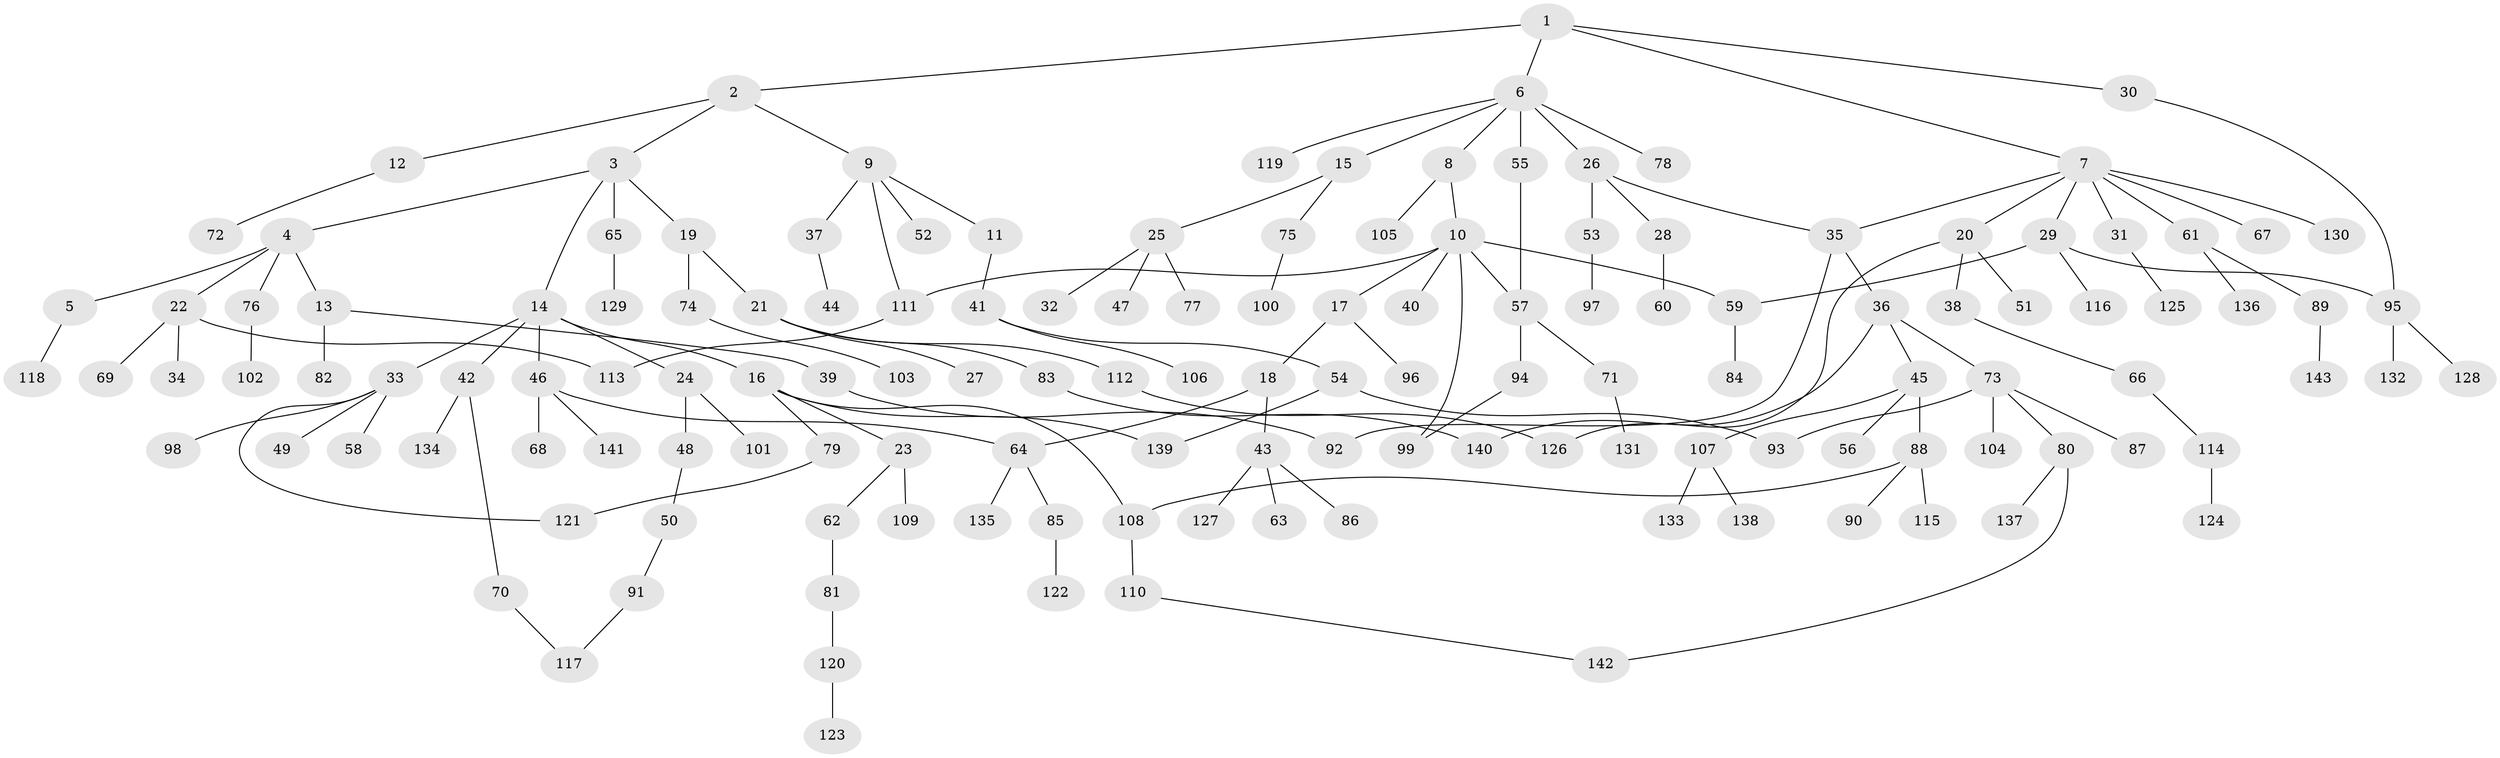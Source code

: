 // coarse degree distribution, {29: 0.023255813953488372, 3: 0.023255813953488372, 4: 0.023255813953488372, 5: 0.046511627906976744, 2: 0.23255813953488372, 1: 0.627906976744186, 9: 0.023255813953488372}
// Generated by graph-tools (version 1.1) at 2025/16/03/04/25 18:16:51]
// undirected, 143 vertices, 159 edges
graph export_dot {
graph [start="1"]
  node [color=gray90,style=filled];
  1;
  2;
  3;
  4;
  5;
  6;
  7;
  8;
  9;
  10;
  11;
  12;
  13;
  14;
  15;
  16;
  17;
  18;
  19;
  20;
  21;
  22;
  23;
  24;
  25;
  26;
  27;
  28;
  29;
  30;
  31;
  32;
  33;
  34;
  35;
  36;
  37;
  38;
  39;
  40;
  41;
  42;
  43;
  44;
  45;
  46;
  47;
  48;
  49;
  50;
  51;
  52;
  53;
  54;
  55;
  56;
  57;
  58;
  59;
  60;
  61;
  62;
  63;
  64;
  65;
  66;
  67;
  68;
  69;
  70;
  71;
  72;
  73;
  74;
  75;
  76;
  77;
  78;
  79;
  80;
  81;
  82;
  83;
  84;
  85;
  86;
  87;
  88;
  89;
  90;
  91;
  92;
  93;
  94;
  95;
  96;
  97;
  98;
  99;
  100;
  101;
  102;
  103;
  104;
  105;
  106;
  107;
  108;
  109;
  110;
  111;
  112;
  113;
  114;
  115;
  116;
  117;
  118;
  119;
  120;
  121;
  122;
  123;
  124;
  125;
  126;
  127;
  128;
  129;
  130;
  131;
  132;
  133;
  134;
  135;
  136;
  137;
  138;
  139;
  140;
  141;
  142;
  143;
  1 -- 2;
  1 -- 6;
  1 -- 7;
  1 -- 30;
  2 -- 3;
  2 -- 9;
  2 -- 12;
  3 -- 4;
  3 -- 14;
  3 -- 19;
  3 -- 65;
  4 -- 5;
  4 -- 13;
  4 -- 22;
  4 -- 76;
  5 -- 118;
  6 -- 8;
  6 -- 15;
  6 -- 26;
  6 -- 55;
  6 -- 78;
  6 -- 119;
  7 -- 20;
  7 -- 29;
  7 -- 31;
  7 -- 61;
  7 -- 67;
  7 -- 130;
  7 -- 35;
  8 -- 10;
  8 -- 105;
  9 -- 11;
  9 -- 37;
  9 -- 52;
  9 -- 111;
  10 -- 17;
  10 -- 40;
  10 -- 59;
  10 -- 99;
  10 -- 57;
  10 -- 111;
  11 -- 41;
  12 -- 72;
  13 -- 39;
  13 -- 82;
  14 -- 16;
  14 -- 24;
  14 -- 33;
  14 -- 42;
  14 -- 46;
  15 -- 25;
  15 -- 75;
  16 -- 23;
  16 -- 79;
  16 -- 108;
  16 -- 139;
  17 -- 18;
  17 -- 96;
  18 -- 43;
  18 -- 64;
  19 -- 21;
  19 -- 74;
  20 -- 38;
  20 -- 51;
  20 -- 126;
  21 -- 27;
  21 -- 83;
  21 -- 112;
  22 -- 34;
  22 -- 69;
  22 -- 113;
  23 -- 62;
  23 -- 109;
  24 -- 48;
  24 -- 101;
  25 -- 32;
  25 -- 47;
  25 -- 77;
  26 -- 28;
  26 -- 35;
  26 -- 53;
  28 -- 60;
  29 -- 116;
  29 -- 59;
  29 -- 95;
  30 -- 95;
  31 -- 125;
  33 -- 49;
  33 -- 58;
  33 -- 98;
  33 -- 121;
  35 -- 36;
  35 -- 92;
  36 -- 45;
  36 -- 73;
  36 -- 140;
  37 -- 44;
  38 -- 66;
  39 -- 92;
  41 -- 54;
  41 -- 106;
  42 -- 70;
  42 -- 134;
  43 -- 63;
  43 -- 86;
  43 -- 127;
  45 -- 56;
  45 -- 88;
  45 -- 107;
  46 -- 64;
  46 -- 68;
  46 -- 141;
  48 -- 50;
  50 -- 91;
  53 -- 97;
  54 -- 139;
  54 -- 93;
  55 -- 57;
  57 -- 71;
  57 -- 94;
  59 -- 84;
  61 -- 89;
  61 -- 136;
  62 -- 81;
  64 -- 85;
  64 -- 135;
  65 -- 129;
  66 -- 114;
  70 -- 117;
  71 -- 131;
  73 -- 80;
  73 -- 87;
  73 -- 93;
  73 -- 104;
  74 -- 103;
  75 -- 100;
  76 -- 102;
  79 -- 121;
  80 -- 137;
  80 -- 142;
  81 -- 120;
  83 -- 140;
  85 -- 122;
  88 -- 90;
  88 -- 115;
  88 -- 108;
  89 -- 143;
  91 -- 117;
  94 -- 99;
  95 -- 128;
  95 -- 132;
  107 -- 133;
  107 -- 138;
  108 -- 110;
  110 -- 142;
  111 -- 113;
  112 -- 126;
  114 -- 124;
  120 -- 123;
}
